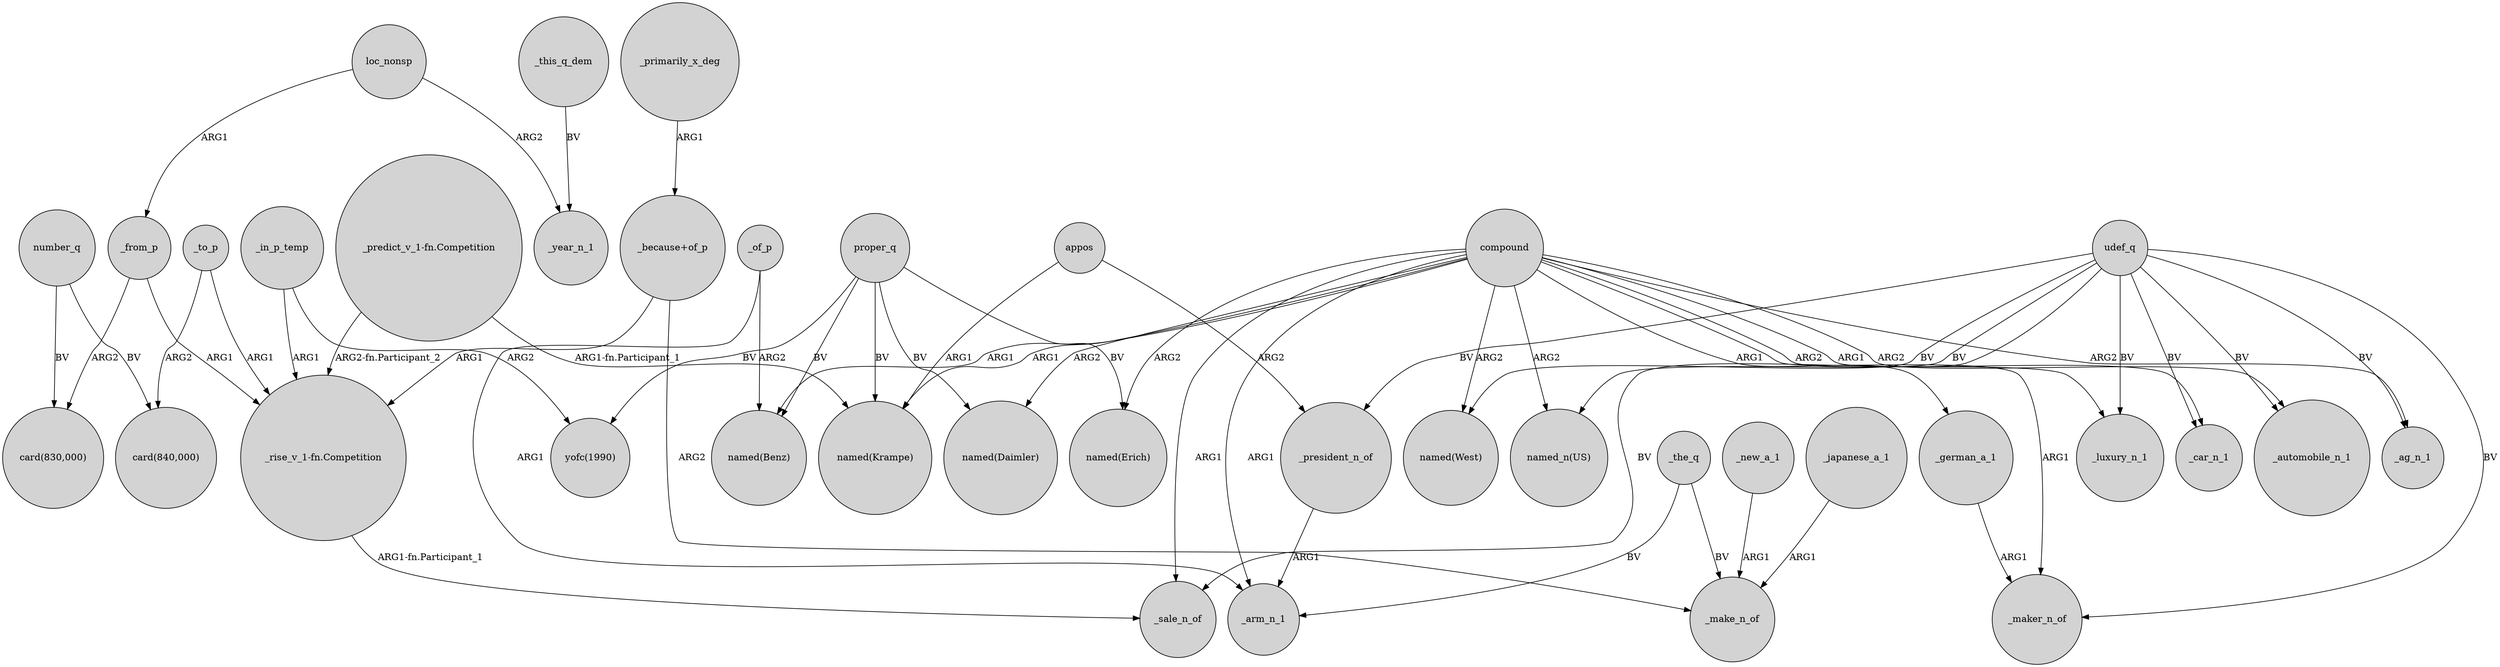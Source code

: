 digraph {
	node [shape=circle style=filled]
	number_q -> "card(830,000)" [label=BV]
	loc_nonsp -> _from_p [label=ARG1]
	appos -> _president_n_of [label=ARG2]
	_in_p_temp -> "_rise_v_1-fn.Competition" [label=ARG1]
	compound -> _car_n_1 [label=ARG1]
	compound -> "named(Benz)" [label=ARG1]
	compound -> _luxury_n_1 [label=ARG2]
	compound -> "named(Erich)" [label=ARG2]
	_from_p -> "_rise_v_1-fn.Competition" [label=ARG1]
	udef_q -> _luxury_n_1 [label=BV]
	_japanese_a_1 -> _make_n_of [label=ARG1]
	proper_q -> "named(Daimler)" [label=BV]
	udef_q -> _sale_n_of [label=BV]
	_to_p -> "card(840,000)" [label=ARG2]
	compound -> _arm_n_1 [label=ARG1]
	compound -> _ag_n_1 [label=ARG2]
	proper_q -> "named(Krampe)" [label=BV]
	_the_q -> _arm_n_1 [label=BV]
	_of_p -> "named(Benz)" [label=ARG2]
	proper_q -> "named(Erich)" [label=BV]
	loc_nonsp -> _year_n_1 [label=ARG2]
	udef_q -> _automobile_n_1 [label=BV]
	_the_q -> _make_n_of [label=BV]
	udef_q -> _maker_n_of [label=BV]
	_to_p -> "_rise_v_1-fn.Competition" [label=ARG1]
	compound -> "named(West)" [label=ARG2]
	proper_q -> "named(Benz)" [label=BV]
	"_predict_v_1-fn.Competition" -> "_rise_v_1-fn.Competition" [label="ARG2-fn.Participant_2"]
	_president_n_of -> _arm_n_1 [label=ARG1]
	"_rise_v_1-fn.Competition" -> _sale_n_of [label="ARG1-fn.Participant_1"]
	appos -> "named(Krampe)" [label=ARG1]
	udef_q -> _car_n_1 [label=BV]
	_from_p -> "card(830,000)" [label=ARG2]
	_this_q_dem -> _year_n_1 [label=BV]
	"_because+of_p" -> _make_n_of [label=ARG2]
	_of_p -> _arm_n_1 [label=ARG1]
	proper_q -> "yofc(1990)" [label=BV]
	compound -> "named(Krampe)" [label=ARG1]
	udef_q -> _ag_n_1 [label=BV]
	compound -> "named(Daimler)" [label=ARG2]
	_primarily_x_deg -> "_because+of_p" [label=ARG1]
	_new_a_1 -> _make_n_of [label=ARG1]
	udef_q -> "named(West)" [label=BV]
	_german_a_1 -> _maker_n_of [label=ARG1]
	compound -> _maker_n_of [label=ARG1]
	_in_p_temp -> "yofc(1990)" [label=ARG2]
	compound -> _german_a_1 [label=ARG1]
	compound -> _automobile_n_1 [label=ARG2]
	number_q -> "card(840,000)" [label=BV]
	udef_q -> _president_n_of [label=BV]
	"_predict_v_1-fn.Competition" -> "named(Krampe)" [label="ARG1-fn.Participant_1"]
	compound -> "named_n(US)" [label=ARG2]
	udef_q -> "named_n(US)" [label=BV]
	compound -> _sale_n_of [label=ARG1]
	"_because+of_p" -> "_rise_v_1-fn.Competition" [label=ARG1]
}

